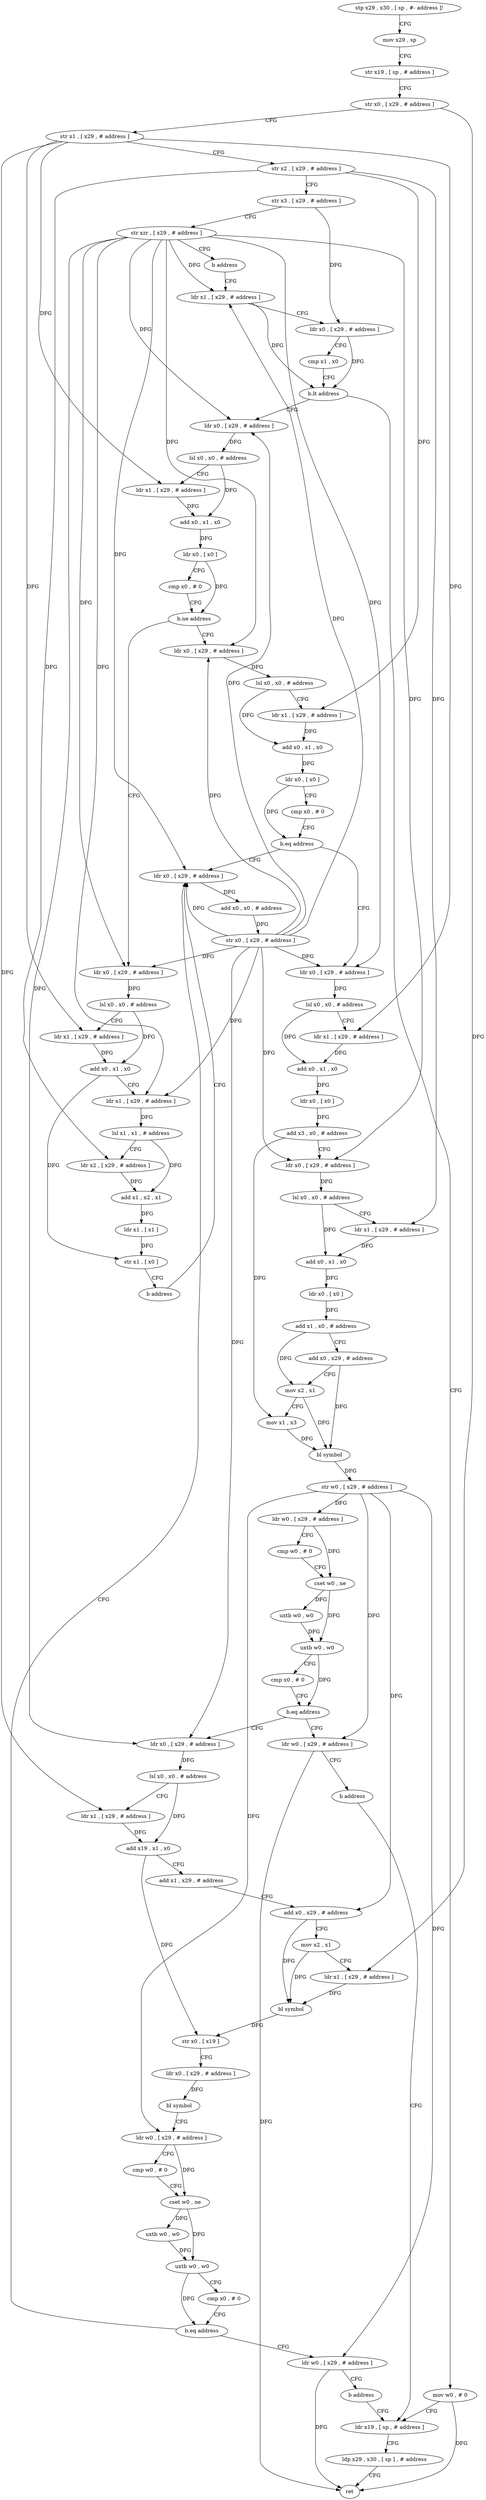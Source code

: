 digraph "func" {
"4453960" [label = "stp x29 , x30 , [ sp , #- address ]!" ]
"4453964" [label = "mov x29 , sp" ]
"4453968" [label = "str x19 , [ sp , # address ]" ]
"4453972" [label = "str x0 , [ x29 , # address ]" ]
"4453976" [label = "str x1 , [ x29 , # address ]" ]
"4453980" [label = "str x2 , [ x29 , # address ]" ]
"4453984" [label = "str x3 , [ x29 , # address ]" ]
"4453988" [label = "str xzr , [ x29 , # address ]" ]
"4453992" [label = "b address" ]
"4454296" [label = "ldr x1 , [ x29 , # address ]" ]
"4454300" [label = "ldr x0 , [ x29 , # address ]" ]
"4454304" [label = "cmp x1 , x0" ]
"4454308" [label = "b.lt address" ]
"4453996" [label = "ldr x0 , [ x29 , # address ]" ]
"4454312" [label = "mov w0 , # 0" ]
"4454000" [label = "lsl x0 , x0 , # address" ]
"4454004" [label = "ldr x1 , [ x29 , # address ]" ]
"4454008" [label = "add x0 , x1 , x0" ]
"4454012" [label = "ldr x0 , [ x0 ]" ]
"4454016" [label = "cmp x0 , # 0" ]
"4454020" [label = "b.ne address" ]
"4454068" [label = "ldr x0 , [ x29 , # address ]" ]
"4454024" [label = "ldr x0 , [ x29 , # address ]" ]
"4454316" [label = "ldr x19 , [ sp , # address ]" ]
"4454072" [label = "lsl x0 , x0 , # address" ]
"4454076" [label = "ldr x1 , [ x29 , # address ]" ]
"4454080" [label = "add x0 , x1 , x0" ]
"4454084" [label = "ldr x0 , [ x0 ]" ]
"4454088" [label = "cmp x0 , # 0" ]
"4454092" [label = "b.eq address" ]
"4454284" [label = "ldr x0 , [ x29 , # address ]" ]
"4454096" [label = "ldr x0 , [ x29 , # address ]" ]
"4454028" [label = "lsl x0 , x0 , # address" ]
"4454032" [label = "ldr x1 , [ x29 , # address ]" ]
"4454036" [label = "add x0 , x1 , x0" ]
"4454040" [label = "ldr x1 , [ x29 , # address ]" ]
"4454044" [label = "lsl x1 , x1 , # address" ]
"4454048" [label = "ldr x2 , [ x29 , # address ]" ]
"4454052" [label = "add x1 , x2 , x1" ]
"4454056" [label = "ldr x1 , [ x1 ]" ]
"4454060" [label = "str x1 , [ x0 ]" ]
"4454064" [label = "b address" ]
"4454288" [label = "add x0 , x0 , # address" ]
"4454292" [label = "str x0 , [ x29 , # address ]" ]
"4454100" [label = "lsl x0 , x0 , # address" ]
"4454104" [label = "ldr x1 , [ x29 , # address ]" ]
"4454108" [label = "add x0 , x1 , x0" ]
"4454112" [label = "ldr x0 , [ x0 ]" ]
"4454116" [label = "add x3 , x0 , # address" ]
"4454120" [label = "ldr x0 , [ x29 , # address ]" ]
"4454124" [label = "lsl x0 , x0 , # address" ]
"4454128" [label = "ldr x1 , [ x29 , # address ]" ]
"4454132" [label = "add x0 , x1 , x0" ]
"4454136" [label = "ldr x0 , [ x0 ]" ]
"4454140" [label = "add x1 , x0 , # address" ]
"4454144" [label = "add x0 , x29 , # address" ]
"4454148" [label = "mov x2 , x1" ]
"4454152" [label = "mov x1 , x3" ]
"4454156" [label = "bl symbol" ]
"4454160" [label = "str w0 , [ x29 , # address ]" ]
"4454164" [label = "ldr w0 , [ x29 , # address ]" ]
"4454168" [label = "cmp w0 , # 0" ]
"4454172" [label = "cset w0 , ne" ]
"4454176" [label = "uxtb w0 , w0" ]
"4454180" [label = "uxtb w0 , w0" ]
"4454184" [label = "cmp x0 , # 0" ]
"4454188" [label = "b.eq address" ]
"4454200" [label = "ldr x0 , [ x29 , # address ]" ]
"4454192" [label = "ldr w0 , [ x29 , # address ]" ]
"4454204" [label = "lsl x0 , x0 , # address" ]
"4454208" [label = "ldr x1 , [ x29 , # address ]" ]
"4454212" [label = "add x19 , x1 , x0" ]
"4454216" [label = "add x1 , x29 , # address" ]
"4454220" [label = "add x0 , x29 , # address" ]
"4454224" [label = "mov x2 , x1" ]
"4454228" [label = "ldr x1 , [ x29 , # address ]" ]
"4454232" [label = "bl symbol" ]
"4454236" [label = "str x0 , [ x19 ]" ]
"4454240" [label = "ldr x0 , [ x29 , # address ]" ]
"4454244" [label = "bl symbol" ]
"4454248" [label = "ldr w0 , [ x29 , # address ]" ]
"4454252" [label = "cmp w0 , # 0" ]
"4454256" [label = "cset w0 , ne" ]
"4454260" [label = "uxtb w0 , w0" ]
"4454264" [label = "uxtb w0 , w0" ]
"4454268" [label = "cmp x0 , # 0" ]
"4454272" [label = "b.eq address" ]
"4454276" [label = "ldr w0 , [ x29 , # address ]" ]
"4454196" [label = "b address" ]
"4454280" [label = "b address" ]
"4454320" [label = "ldp x29 , x30 , [ sp ] , # address" ]
"4454324" [label = "ret" ]
"4453960" -> "4453964" [ label = "CFG" ]
"4453964" -> "4453968" [ label = "CFG" ]
"4453968" -> "4453972" [ label = "CFG" ]
"4453972" -> "4453976" [ label = "CFG" ]
"4453972" -> "4454228" [ label = "DFG" ]
"4453976" -> "4453980" [ label = "CFG" ]
"4453976" -> "4454004" [ label = "DFG" ]
"4453976" -> "4454032" [ label = "DFG" ]
"4453976" -> "4454104" [ label = "DFG" ]
"4453976" -> "4454208" [ label = "DFG" ]
"4453980" -> "4453984" [ label = "CFG" ]
"4453980" -> "4454076" [ label = "DFG" ]
"4453980" -> "4454048" [ label = "DFG" ]
"4453980" -> "4454128" [ label = "DFG" ]
"4453984" -> "4453988" [ label = "CFG" ]
"4453984" -> "4454300" [ label = "DFG" ]
"4453988" -> "4453992" [ label = "CFG" ]
"4453988" -> "4454296" [ label = "DFG" ]
"4453988" -> "4453996" [ label = "DFG" ]
"4453988" -> "4454068" [ label = "DFG" ]
"4453988" -> "4454024" [ label = "DFG" ]
"4453988" -> "4454040" [ label = "DFG" ]
"4453988" -> "4454284" [ label = "DFG" ]
"4453988" -> "4454096" [ label = "DFG" ]
"4453988" -> "4454120" [ label = "DFG" ]
"4453988" -> "4454200" [ label = "DFG" ]
"4453992" -> "4454296" [ label = "CFG" ]
"4454296" -> "4454300" [ label = "CFG" ]
"4454296" -> "4454308" [ label = "DFG" ]
"4454300" -> "4454304" [ label = "CFG" ]
"4454300" -> "4454308" [ label = "DFG" ]
"4454304" -> "4454308" [ label = "CFG" ]
"4454308" -> "4453996" [ label = "CFG" ]
"4454308" -> "4454312" [ label = "CFG" ]
"4453996" -> "4454000" [ label = "DFG" ]
"4454312" -> "4454316" [ label = "CFG" ]
"4454312" -> "4454324" [ label = "DFG" ]
"4454000" -> "4454004" [ label = "CFG" ]
"4454000" -> "4454008" [ label = "DFG" ]
"4454004" -> "4454008" [ label = "DFG" ]
"4454008" -> "4454012" [ label = "DFG" ]
"4454012" -> "4454016" [ label = "CFG" ]
"4454012" -> "4454020" [ label = "DFG" ]
"4454016" -> "4454020" [ label = "CFG" ]
"4454020" -> "4454068" [ label = "CFG" ]
"4454020" -> "4454024" [ label = "CFG" ]
"4454068" -> "4454072" [ label = "DFG" ]
"4454024" -> "4454028" [ label = "DFG" ]
"4454316" -> "4454320" [ label = "CFG" ]
"4454072" -> "4454076" [ label = "CFG" ]
"4454072" -> "4454080" [ label = "DFG" ]
"4454076" -> "4454080" [ label = "DFG" ]
"4454080" -> "4454084" [ label = "DFG" ]
"4454084" -> "4454088" [ label = "CFG" ]
"4454084" -> "4454092" [ label = "DFG" ]
"4454088" -> "4454092" [ label = "CFG" ]
"4454092" -> "4454284" [ label = "CFG" ]
"4454092" -> "4454096" [ label = "CFG" ]
"4454284" -> "4454288" [ label = "DFG" ]
"4454096" -> "4454100" [ label = "DFG" ]
"4454028" -> "4454032" [ label = "CFG" ]
"4454028" -> "4454036" [ label = "DFG" ]
"4454032" -> "4454036" [ label = "DFG" ]
"4454036" -> "4454040" [ label = "CFG" ]
"4454036" -> "4454060" [ label = "DFG" ]
"4454040" -> "4454044" [ label = "DFG" ]
"4454044" -> "4454048" [ label = "CFG" ]
"4454044" -> "4454052" [ label = "DFG" ]
"4454048" -> "4454052" [ label = "DFG" ]
"4454052" -> "4454056" [ label = "DFG" ]
"4454056" -> "4454060" [ label = "DFG" ]
"4454060" -> "4454064" [ label = "CFG" ]
"4454064" -> "4454284" [ label = "CFG" ]
"4454288" -> "4454292" [ label = "DFG" ]
"4454292" -> "4454296" [ label = "DFG" ]
"4454292" -> "4453996" [ label = "DFG" ]
"4454292" -> "4454068" [ label = "DFG" ]
"4454292" -> "4454024" [ label = "DFG" ]
"4454292" -> "4454040" [ label = "DFG" ]
"4454292" -> "4454284" [ label = "DFG" ]
"4454292" -> "4454096" [ label = "DFG" ]
"4454292" -> "4454120" [ label = "DFG" ]
"4454292" -> "4454200" [ label = "DFG" ]
"4454100" -> "4454104" [ label = "CFG" ]
"4454100" -> "4454108" [ label = "DFG" ]
"4454104" -> "4454108" [ label = "DFG" ]
"4454108" -> "4454112" [ label = "DFG" ]
"4454112" -> "4454116" [ label = "DFG" ]
"4454116" -> "4454120" [ label = "CFG" ]
"4454116" -> "4454152" [ label = "DFG" ]
"4454120" -> "4454124" [ label = "DFG" ]
"4454124" -> "4454128" [ label = "CFG" ]
"4454124" -> "4454132" [ label = "DFG" ]
"4454128" -> "4454132" [ label = "DFG" ]
"4454132" -> "4454136" [ label = "DFG" ]
"4454136" -> "4454140" [ label = "DFG" ]
"4454140" -> "4454144" [ label = "CFG" ]
"4454140" -> "4454148" [ label = "DFG" ]
"4454144" -> "4454148" [ label = "CFG" ]
"4454144" -> "4454156" [ label = "DFG" ]
"4454148" -> "4454152" [ label = "CFG" ]
"4454148" -> "4454156" [ label = "DFG" ]
"4454152" -> "4454156" [ label = "DFG" ]
"4454156" -> "4454160" [ label = "DFG" ]
"4454160" -> "4454164" [ label = "DFG" ]
"4454160" -> "4454248" [ label = "DFG" ]
"4454160" -> "4454192" [ label = "DFG" ]
"4454160" -> "4454276" [ label = "DFG" ]
"4454160" -> "4454220" [ label = "DFG" ]
"4454164" -> "4454168" [ label = "CFG" ]
"4454164" -> "4454172" [ label = "DFG" ]
"4454168" -> "4454172" [ label = "CFG" ]
"4454172" -> "4454176" [ label = "DFG" ]
"4454172" -> "4454180" [ label = "DFG" ]
"4454176" -> "4454180" [ label = "DFG" ]
"4454180" -> "4454184" [ label = "CFG" ]
"4454180" -> "4454188" [ label = "DFG" ]
"4454184" -> "4454188" [ label = "CFG" ]
"4454188" -> "4454200" [ label = "CFG" ]
"4454188" -> "4454192" [ label = "CFG" ]
"4454200" -> "4454204" [ label = "DFG" ]
"4454192" -> "4454196" [ label = "CFG" ]
"4454192" -> "4454324" [ label = "DFG" ]
"4454204" -> "4454208" [ label = "CFG" ]
"4454204" -> "4454212" [ label = "DFG" ]
"4454208" -> "4454212" [ label = "DFG" ]
"4454212" -> "4454216" [ label = "CFG" ]
"4454212" -> "4454236" [ label = "DFG" ]
"4454216" -> "4454220" [ label = "CFG" ]
"4454220" -> "4454224" [ label = "CFG" ]
"4454220" -> "4454232" [ label = "DFG" ]
"4454224" -> "4454228" [ label = "CFG" ]
"4454224" -> "4454232" [ label = "DFG" ]
"4454228" -> "4454232" [ label = "DFG" ]
"4454232" -> "4454236" [ label = "DFG" ]
"4454236" -> "4454240" [ label = "CFG" ]
"4454240" -> "4454244" [ label = "DFG" ]
"4454244" -> "4454248" [ label = "CFG" ]
"4454248" -> "4454252" [ label = "CFG" ]
"4454248" -> "4454256" [ label = "DFG" ]
"4454252" -> "4454256" [ label = "CFG" ]
"4454256" -> "4454260" [ label = "DFG" ]
"4454256" -> "4454264" [ label = "DFG" ]
"4454260" -> "4454264" [ label = "DFG" ]
"4454264" -> "4454268" [ label = "CFG" ]
"4454264" -> "4454272" [ label = "DFG" ]
"4454268" -> "4454272" [ label = "CFG" ]
"4454272" -> "4454284" [ label = "CFG" ]
"4454272" -> "4454276" [ label = "CFG" ]
"4454276" -> "4454280" [ label = "CFG" ]
"4454276" -> "4454324" [ label = "DFG" ]
"4454196" -> "4454316" [ label = "CFG" ]
"4454280" -> "4454316" [ label = "CFG" ]
"4454320" -> "4454324" [ label = "CFG" ]
}

